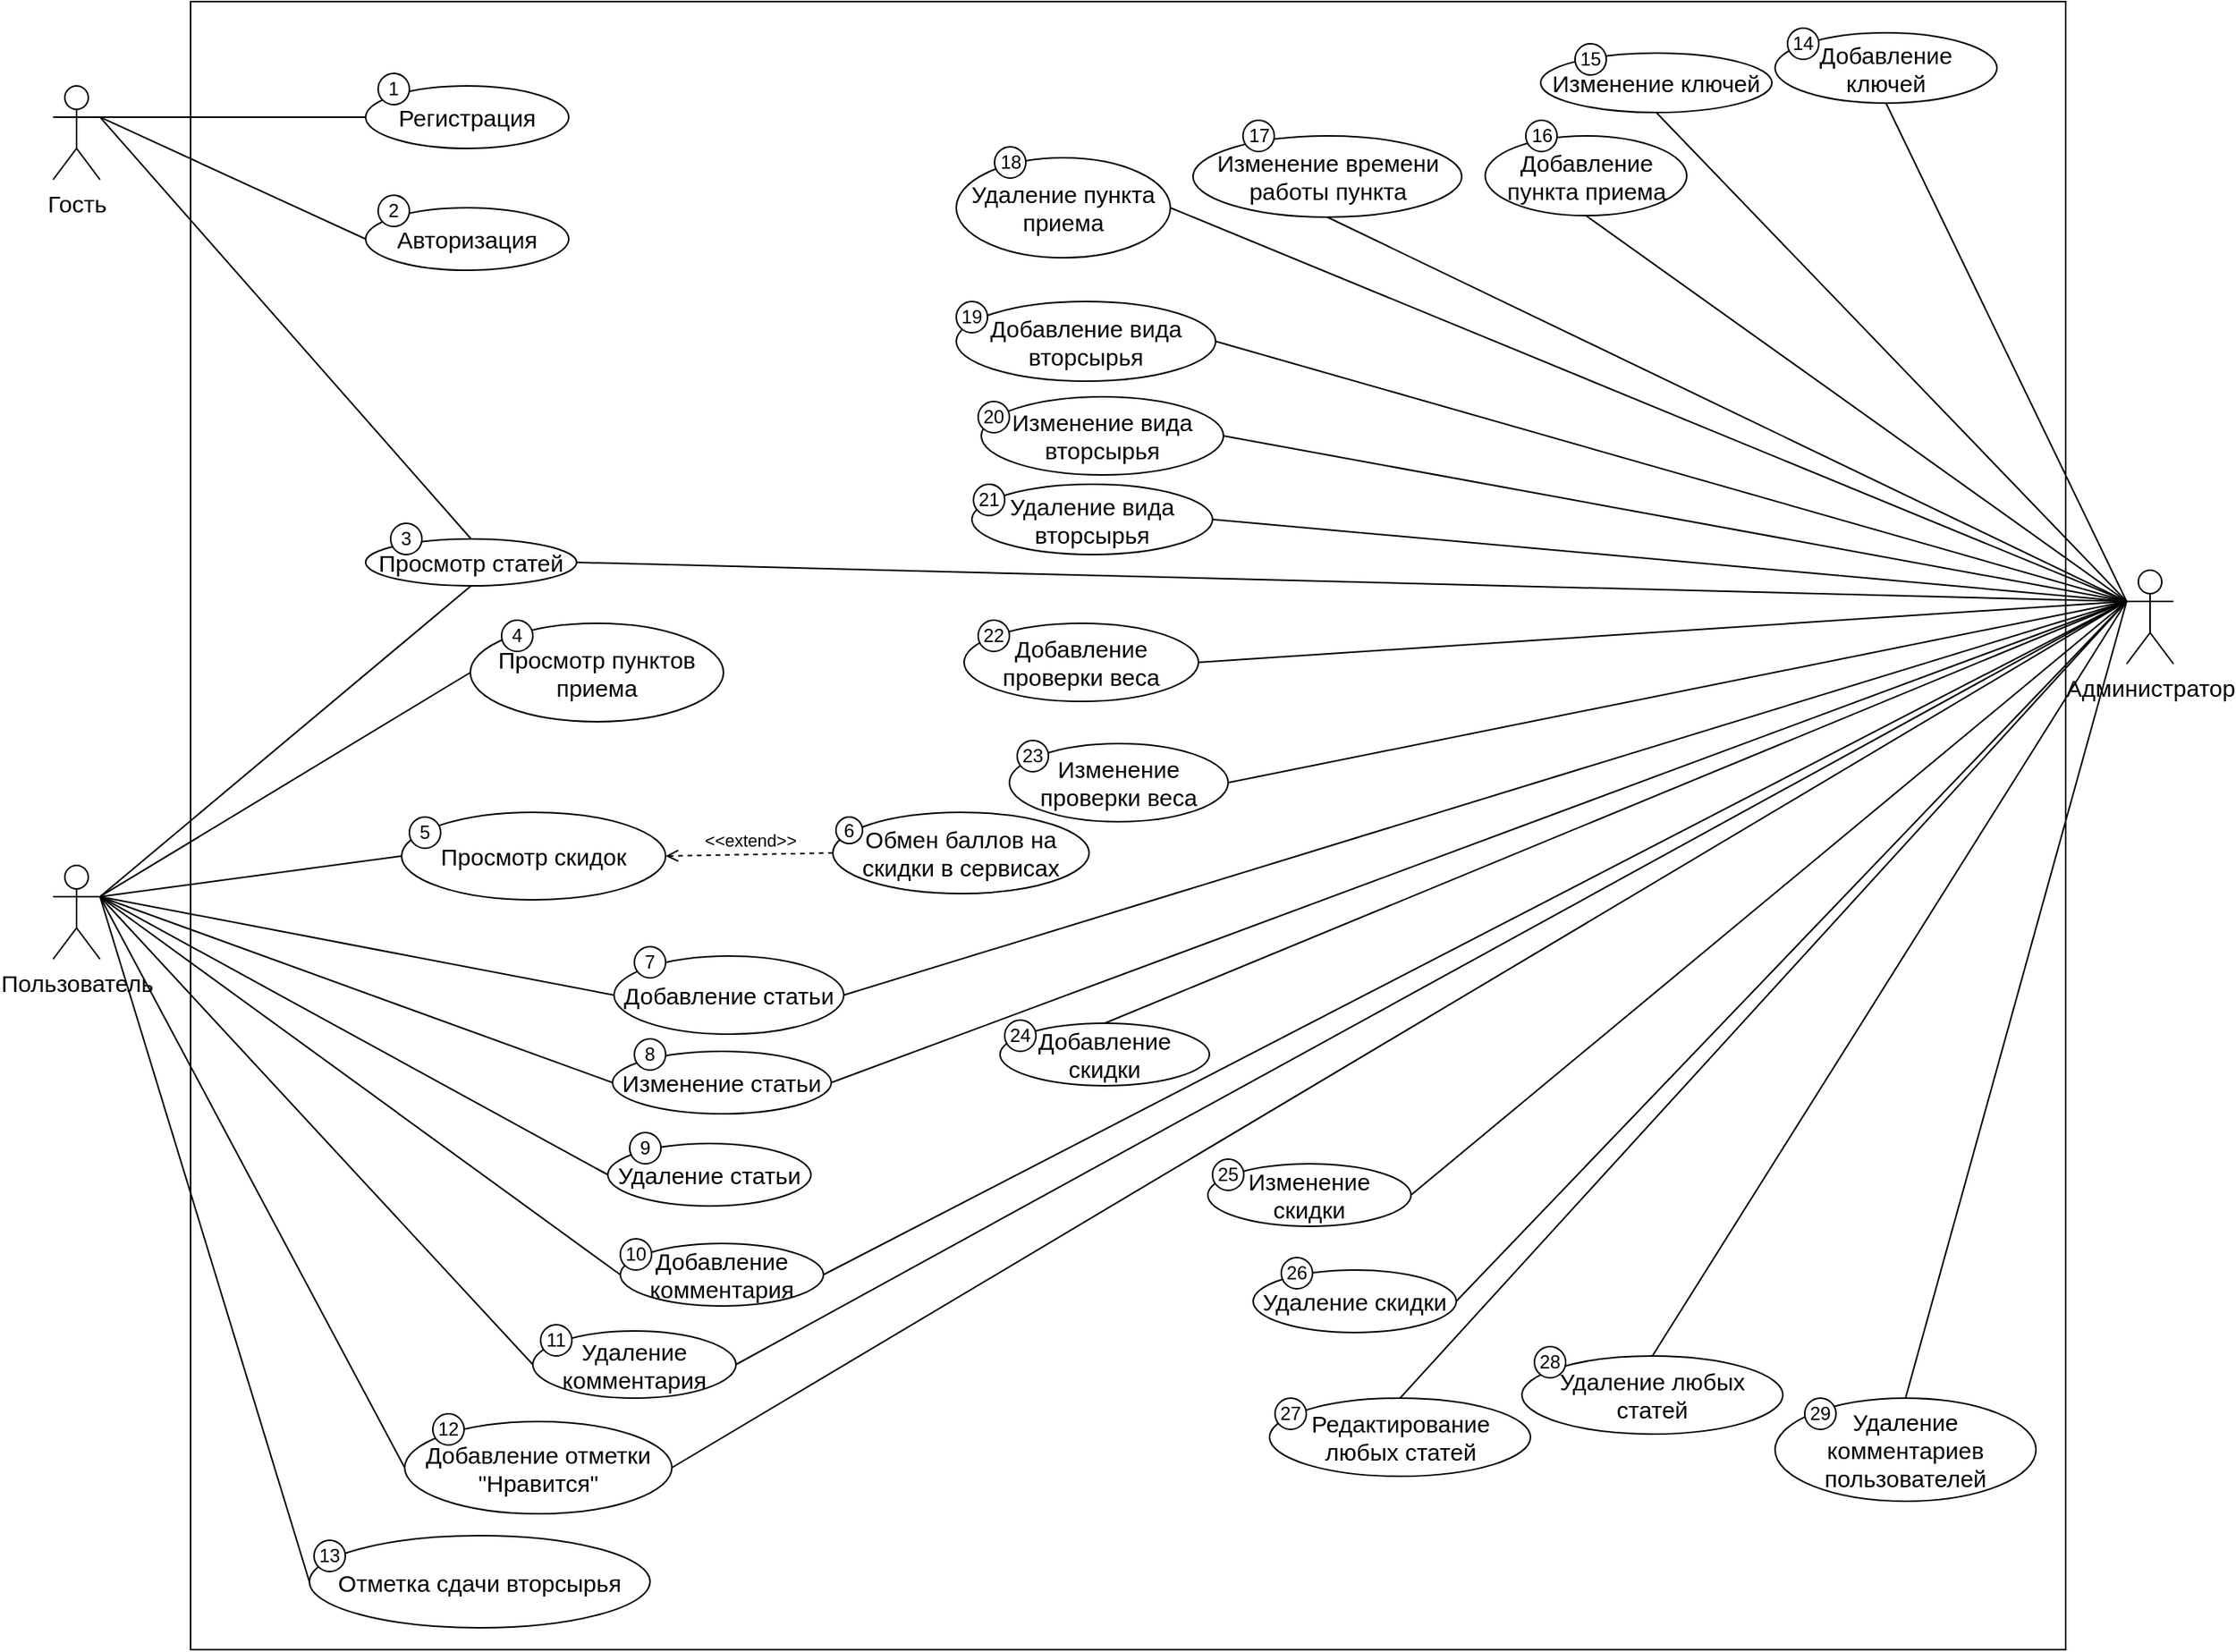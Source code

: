 <mxfile version="26.1.3">
  <diagram name="Страница — 1" id="JlTObDllQHueLxhqmbHU">
    <mxGraphModel dx="2049" dy="1066" grid="0" gridSize="10" guides="1" tooltips="1" connect="1" arrows="1" fold="1" page="0" pageScale="1" pageWidth="827" pageHeight="1169" math="0" shadow="0">
      <root>
        <mxCell id="0" />
        <mxCell id="1" parent="0" />
        <mxCell id="aqqDan77CEVx1DI7fDK4-1" value="" style="rounded=0;whiteSpace=wrap;html=1;" vertex="1" parent="1">
          <mxGeometry x="258" y="26" width="1200" height="1055" as="geometry" />
        </mxCell>
        <mxCell id="3YSj2OsYEMi9KOAI4YBQ-1" value="Гость" style="shape=umlActor;verticalLabelPosition=bottom;verticalAlign=top;html=1;outlineConnect=0;fontSize=15;" parent="1" vertex="1">
          <mxGeometry x="170" y="80" width="30" height="60" as="geometry" />
        </mxCell>
        <mxCell id="3YSj2OsYEMi9KOAI4YBQ-2" value="Администратор" style="shape=umlActor;verticalLabelPosition=bottom;verticalAlign=top;html=1;outlineConnect=0;fontSize=15;" parent="1" vertex="1">
          <mxGeometry x="1497" y="390" width="30" height="60" as="geometry" />
        </mxCell>
        <mxCell id="3YSj2OsYEMi9KOAI4YBQ-3" value="Пользователь" style="shape=umlActor;verticalLabelPosition=bottom;verticalAlign=top;html=1;outlineConnect=0;fontSize=15;" parent="1" vertex="1">
          <mxGeometry x="170" y="579" width="30" height="60" as="geometry" />
        </mxCell>
        <mxCell id="3YSj2OsYEMi9KOAI4YBQ-7" value="Регистрация" style="ellipse;whiteSpace=wrap;html=1;fontSize=15;" parent="1" vertex="1">
          <mxGeometry x="370" y="80" width="130" height="40" as="geometry" />
        </mxCell>
        <mxCell id="3YSj2OsYEMi9KOAI4YBQ-29" value="Авторизация" style="ellipse;whiteSpace=wrap;html=1;fontSize=15;" parent="1" vertex="1">
          <mxGeometry x="370" y="158" width="130" height="40" as="geometry" />
        </mxCell>
        <mxCell id="3YSj2OsYEMi9KOAI4YBQ-35" value="" style="endArrow=none;html=1;rounded=0;exitX=1;exitY=0.333;exitDx=0;exitDy=0;exitPerimeter=0;entryX=0;entryY=0.5;entryDx=0;entryDy=0;fontSize=15;" parent="1" source="3YSj2OsYEMi9KOAI4YBQ-1" target="3YSj2OsYEMi9KOAI4YBQ-7" edge="1">
          <mxGeometry width="50" height="50" relative="1" as="geometry">
            <mxPoint x="240" y="220" as="sourcePoint" />
            <mxPoint x="290" y="170" as="targetPoint" />
          </mxGeometry>
        </mxCell>
        <mxCell id="3YSj2OsYEMi9KOAI4YBQ-36" value="" style="endArrow=none;html=1;rounded=0;entryX=1;entryY=0.333;entryDx=0;entryDy=0;entryPerimeter=0;exitX=0;exitY=0.5;exitDx=0;exitDy=0;fontSize=15;" parent="1" source="3YSj2OsYEMi9KOAI4YBQ-29" target="3YSj2OsYEMi9KOAI4YBQ-1" edge="1">
          <mxGeometry width="50" height="50" relative="1" as="geometry">
            <mxPoint x="250" y="220" as="sourcePoint" />
            <mxPoint x="424" y="110" as="targetPoint" />
          </mxGeometry>
        </mxCell>
        <mxCell id="3YSj2OsYEMi9KOAI4YBQ-41" value="" style="endArrow=none;html=1;rounded=0;entryX=1;entryY=0.333;entryDx=0;entryDy=0;entryPerimeter=0;exitX=0;exitY=0.5;exitDx=0;exitDy=0;fontSize=15;" parent="1" source="3YSj2OsYEMi9KOAI4YBQ-42" target="3YSj2OsYEMi9KOAI4YBQ-3" edge="1">
          <mxGeometry width="50" height="50" relative="1" as="geometry">
            <mxPoint x="370.0" y="599" as="sourcePoint" />
            <mxPoint x="210" y="219" as="targetPoint" />
          </mxGeometry>
        </mxCell>
        <mxCell id="3YSj2OsYEMi9KOAI4YBQ-42" value="Просмотр пунктов приема" style="ellipse;whiteSpace=wrap;html=1;fontSize=15;" parent="1" vertex="1">
          <mxGeometry x="437" y="424" width="162" height="63" as="geometry" />
        </mxCell>
        <mxCell id="3YSj2OsYEMi9KOAI4YBQ-44" value="" style="endArrow=none;html=1;rounded=0;entryX=1;entryY=0.333;entryDx=0;entryDy=0;entryPerimeter=0;exitX=0;exitY=0.5;exitDx=0;exitDy=0;fontSize=15;" parent="1" source="Vhxp1UIQdoEir2AASPIB-2" target="3YSj2OsYEMi9KOAI4YBQ-3" edge="1">
          <mxGeometry width="50" height="50" relative="1" as="geometry">
            <mxPoint x="370.0" y="689" as="sourcePoint" />
            <mxPoint x="210" y="639" as="targetPoint" />
          </mxGeometry>
        </mxCell>
        <mxCell id="3YSj2OsYEMi9KOAI4YBQ-46" value="Обмен баллов на скидки в сервисах" style="ellipse;whiteSpace=wrap;html=1;fontSize=15;" parent="1" vertex="1">
          <mxGeometry x="669" y="545" width="164" height="52" as="geometry" />
        </mxCell>
        <mxCell id="3YSj2OsYEMi9KOAI4YBQ-47" value="Просмотр статей" style="ellipse;whiteSpace=wrap;html=1;fontSize=15;" parent="1" vertex="1">
          <mxGeometry x="370" y="370" width="135" height="30" as="geometry" />
        </mxCell>
        <mxCell id="3YSj2OsYEMi9KOAI4YBQ-48" value="" style="endArrow=none;html=1;rounded=0;entryX=1;entryY=0.333;entryDx=0;entryDy=0;entryPerimeter=0;exitX=0.5;exitY=0;exitDx=0;exitDy=0;fontSize=15;" parent="1" source="3YSj2OsYEMi9KOAI4YBQ-47" target="3YSj2OsYEMi9KOAI4YBQ-1" edge="1">
          <mxGeometry width="50" height="50" relative="1" as="geometry">
            <mxPoint x="290" y="430" as="sourcePoint" />
            <mxPoint x="120" y="230" as="targetPoint" />
          </mxGeometry>
        </mxCell>
        <mxCell id="3YSj2OsYEMi9KOAI4YBQ-49" value="" style="endArrow=none;html=1;rounded=0;exitX=0.5;exitY=1;exitDx=0;exitDy=0;entryX=1;entryY=0.333;entryDx=0;entryDy=0;entryPerimeter=0;fontSize=15;" parent="1" source="3YSj2OsYEMi9KOAI4YBQ-47" target="3YSj2OsYEMi9KOAI4YBQ-3" edge="1">
          <mxGeometry width="50" height="50" relative="1" as="geometry">
            <mxPoint x="380" y="609" as="sourcePoint" />
            <mxPoint x="220" y="550" as="targetPoint" />
          </mxGeometry>
        </mxCell>
        <mxCell id="3YSj2OsYEMi9KOAI4YBQ-51" value="" style="endArrow=none;html=1;rounded=0;entryX=1;entryY=0.333;entryDx=0;entryDy=0;entryPerimeter=0;exitX=0;exitY=0.5;exitDx=0;exitDy=0;fontSize=15;" parent="1" source="3YSj2OsYEMi9KOAI4YBQ-55" target="3YSj2OsYEMi9KOAI4YBQ-3" edge="1">
          <mxGeometry width="50" height="50" relative="1" as="geometry">
            <mxPoint x="370.0" y="978" as="sourcePoint" />
            <mxPoint x="200" y="669" as="targetPoint" />
          </mxGeometry>
        </mxCell>
        <mxCell id="3YSj2OsYEMi9KOAI4YBQ-53" value="Отметка сдачи вторсырья" style="ellipse;whiteSpace=wrap;html=1;fontSize=15;" parent="1" vertex="1">
          <mxGeometry x="334" y="1008" width="218" height="59" as="geometry" />
        </mxCell>
        <mxCell id="3YSj2OsYEMi9KOAI4YBQ-55" value="Удаление статьи" style="ellipse;whiteSpace=wrap;html=1;fontSize=15;" parent="1" vertex="1">
          <mxGeometry x="525" y="757" width="130" height="40" as="geometry" />
        </mxCell>
        <mxCell id="3YSj2OsYEMi9KOAI4YBQ-56" value="Изменение статьи" style="ellipse;whiteSpace=wrap;html=1;fontSize=15;" parent="1" vertex="1">
          <mxGeometry x="528" y="698" width="140" height="40" as="geometry" />
        </mxCell>
        <mxCell id="3YSj2OsYEMi9KOAI4YBQ-57" value="Добавление статьи" style="ellipse;whiteSpace=wrap;html=1;fontSize=15;" parent="1" vertex="1">
          <mxGeometry x="529" y="637" width="147" height="50" as="geometry" />
        </mxCell>
        <mxCell id="3YSj2OsYEMi9KOAI4YBQ-61" value="" style="endArrow=none;html=1;rounded=0;entryX=1;entryY=0.333;entryDx=0;entryDy=0;entryPerimeter=0;exitX=0;exitY=0.5;exitDx=0;exitDy=0;fontSize=15;" parent="1" source="3YSj2OsYEMi9KOAI4YBQ-57" target="3YSj2OsYEMi9KOAI4YBQ-3" edge="1">
          <mxGeometry width="50" height="50" relative="1" as="geometry">
            <mxPoint x="372.5" y="765" as="sourcePoint" />
            <mxPoint x="220" y="700" as="targetPoint" />
          </mxGeometry>
        </mxCell>
        <mxCell id="3YSj2OsYEMi9KOAI4YBQ-63" value="Добавление отметки&lt;div&gt;&quot;Нравится&quot;&lt;/div&gt;" style="ellipse;whiteSpace=wrap;html=1;fontSize=15;" parent="1" vertex="1">
          <mxGeometry x="395" y="935" width="171" height="59" as="geometry" />
        </mxCell>
        <mxCell id="3YSj2OsYEMi9KOAI4YBQ-64" value="Удаление комментария" style="ellipse;whiteSpace=wrap;html=1;fontSize=15;" parent="1" vertex="1">
          <mxGeometry x="477" y="877" width="130" height="43" as="geometry" />
        </mxCell>
        <mxCell id="3YSj2OsYEMi9KOAI4YBQ-65" value="Добавление комментария" style="ellipse;whiteSpace=wrap;html=1;fontSize=15;" parent="1" vertex="1">
          <mxGeometry x="533" y="821" width="130" height="40" as="geometry" />
        </mxCell>
        <mxCell id="3YSj2OsYEMi9KOAI4YBQ-69" value="" style="endArrow=none;html=1;rounded=0;entryX=1;entryY=0.333;entryDx=0;entryDy=0;entryPerimeter=0;exitX=0;exitY=0.5;exitDx=0;exitDy=0;fontSize=15;" parent="1" source="3YSj2OsYEMi9KOAI4YBQ-56" target="3YSj2OsYEMi9KOAI4YBQ-3" edge="1">
          <mxGeometry width="50" height="50" relative="1" as="geometry">
            <mxPoint x="375.0" y="884.0" as="sourcePoint" />
            <mxPoint x="220" y="699" as="targetPoint" />
          </mxGeometry>
        </mxCell>
        <mxCell id="3YSj2OsYEMi9KOAI4YBQ-72" value="" style="endArrow=none;html=1;rounded=0;exitX=0;exitY=0.333;exitDx=0;exitDy=0;entryX=1;entryY=0.5;entryDx=0;entryDy=0;exitPerimeter=0;fontSize=15;" parent="1" source="3YSj2OsYEMi9KOAI4YBQ-2" target="3YSj2OsYEMi9KOAI4YBQ-85" edge="1">
          <mxGeometry width="50" height="50" relative="1" as="geometry">
            <mxPoint x="1428" y="485" as="sourcePoint" />
            <mxPoint x="1210" y="410" as="targetPoint" />
          </mxGeometry>
        </mxCell>
        <mxCell id="3YSj2OsYEMi9KOAI4YBQ-81" value="Добавление проверки веса" style="ellipse;whiteSpace=wrap;html=1;fontSize=15;" parent="1" vertex="1">
          <mxGeometry x="753" y="424" width="150" height="50" as="geometry" />
        </mxCell>
        <mxCell id="3YSj2OsYEMi9KOAI4YBQ-82" value="Добавление вида вторсырья" style="ellipse;whiteSpace=wrap;html=1;fontSize=15;" parent="1" vertex="1">
          <mxGeometry x="748" y="218" width="166" height="51" as="geometry" />
        </mxCell>
        <mxCell id="3YSj2OsYEMi9KOAI4YBQ-83" value="Удаление вида вторсырья" style="ellipse;whiteSpace=wrap;html=1;fontSize=15;" parent="1" vertex="1">
          <mxGeometry x="758" y="335" width="154" height="45" as="geometry" />
        </mxCell>
        <mxCell id="3YSj2OsYEMi9KOAI4YBQ-84" value="Изменение проверки веса" style="ellipse;whiteSpace=wrap;html=1;fontSize=15;" parent="1" vertex="1">
          <mxGeometry x="782" y="501" width="140" height="50" as="geometry" />
        </mxCell>
        <mxCell id="3YSj2OsYEMi9KOAI4YBQ-85" value="Изменение вида вторсырья" style="ellipse;whiteSpace=wrap;html=1;fontSize=15;" parent="1" vertex="1">
          <mxGeometry x="764" y="279" width="155" height="50" as="geometry" />
        </mxCell>
        <mxCell id="3YSj2OsYEMi9KOAI4YBQ-98" value="" style="endArrow=none;html=1;rounded=0;entryX=0.5;entryY=1;entryDx=0;entryDy=0;exitX=0;exitY=0.333;exitDx=0;exitDy=0;exitPerimeter=0;fontSize=15;" parent="1" source="3YSj2OsYEMi9KOAI4YBQ-2" target="3YSj2OsYEMi9KOAI4YBQ-99" edge="1">
          <mxGeometry width="50" height="50" relative="1" as="geometry">
            <mxPoint x="1530" y="310" as="sourcePoint" />
            <mxPoint x="1379.0" y="187.5" as="targetPoint" />
          </mxGeometry>
        </mxCell>
        <mxCell id="3YSj2OsYEMi9KOAI4YBQ-99" value="Добавление пункта приема" style="ellipse;whiteSpace=wrap;html=1;fontSize=15;" parent="1" vertex="1">
          <mxGeometry x="1086.5" y="112" width="129" height="51" as="geometry" />
        </mxCell>
        <mxCell id="3YSj2OsYEMi9KOAI4YBQ-100" value="Изменение времени работы пункта" style="ellipse;whiteSpace=wrap;html=1;fontSize=15;" parent="1" vertex="1">
          <mxGeometry x="899.5" y="112" width="172" height="52" as="geometry" />
        </mxCell>
        <mxCell id="3YSj2OsYEMi9KOAI4YBQ-101" value="Удаление пункта приема" style="ellipse;whiteSpace=wrap;html=1;fontSize=15;" parent="1" vertex="1">
          <mxGeometry x="748" y="126" width="137" height="64" as="geometry" />
        </mxCell>
        <mxCell id="3YSj2OsYEMi9KOAI4YBQ-102" value="Добавление ключей" style="ellipse;whiteSpace=wrap;html=1;fontSize=15;" parent="1" vertex="1">
          <mxGeometry x="1272" y="46" width="142" height="45" as="geometry" />
        </mxCell>
        <mxCell id="3YSj2OsYEMi9KOAI4YBQ-103" value="Изменение ключей" style="ellipse;whiteSpace=wrap;html=1;fontSize=15;" parent="1" vertex="1">
          <mxGeometry x="1122" y="59" width="148" height="38" as="geometry" />
        </mxCell>
        <mxCell id="3YSj2OsYEMi9KOAI4YBQ-112" value="" style="endArrow=none;html=1;rounded=0;exitX=0;exitY=0.333;exitDx=0;exitDy=0;entryX=1;entryY=0.5;entryDx=0;entryDy=0;exitPerimeter=0;fontSize=15;" parent="1" source="3YSj2OsYEMi9KOAI4YBQ-2" target="3YSj2OsYEMi9KOAI4YBQ-83" edge="1">
          <mxGeometry width="50" height="50" relative="1" as="geometry">
            <mxPoint x="1589" y="460" as="sourcePoint" />
            <mxPoint x="1370" y="579" as="targetPoint" />
          </mxGeometry>
        </mxCell>
        <mxCell id="3YSj2OsYEMi9KOAI4YBQ-115" value="Добавление скидки" style="ellipse;whiteSpace=wrap;html=1;fontSize=15;" parent="1" vertex="1">
          <mxGeometry x="776" y="680" width="134" height="40" as="geometry" />
        </mxCell>
        <mxCell id="3YSj2OsYEMi9KOAI4YBQ-116" value="Изменение скидки" style="ellipse;whiteSpace=wrap;html=1;fontSize=15;" parent="1" vertex="1">
          <mxGeometry x="909" y="770" width="130" height="40" as="geometry" />
        </mxCell>
        <mxCell id="3YSj2OsYEMi9KOAI4YBQ-117" value="Удаление скидки" style="ellipse;whiteSpace=wrap;html=1;fontSize=15;" parent="1" vertex="1">
          <mxGeometry x="938" y="838" width="130" height="40" as="geometry" />
        </mxCell>
        <mxCell id="3YSj2OsYEMi9KOAI4YBQ-122" value="" style="endArrow=none;html=1;rounded=0;exitX=0;exitY=0.333;exitDx=0;exitDy=0;entryX=1;entryY=0.5;entryDx=0;entryDy=0;exitPerimeter=0;fontSize=15;" parent="1" source="3YSj2OsYEMi9KOAI4YBQ-2" target="3YSj2OsYEMi9KOAI4YBQ-81" edge="1">
          <mxGeometry width="50" height="50" relative="1" as="geometry">
            <mxPoint x="1620" y="661" as="sourcePoint" />
            <mxPoint x="1337.0" y="710" as="targetPoint" />
          </mxGeometry>
        </mxCell>
        <mxCell id="3YSj2OsYEMi9KOAI4YBQ-124" value="Удаление любых статей" style="ellipse;whiteSpace=wrap;html=1;fontSize=15;" parent="1" vertex="1">
          <mxGeometry x="1110" y="893" width="167" height="50" as="geometry" />
        </mxCell>
        <mxCell id="3YSj2OsYEMi9KOAI4YBQ-134" value="" style="endArrow=none;html=1;rounded=0;exitX=0;exitY=0.333;exitDx=0;exitDy=0;entryX=1;entryY=0.5;entryDx=0;entryDy=0;exitPerimeter=0;fontSize=15;" parent="1" source="3YSj2OsYEMi9KOAI4YBQ-2" target="3YSj2OsYEMi9KOAI4YBQ-84" edge="1">
          <mxGeometry width="50" height="50" relative="1" as="geometry">
            <mxPoint x="1580" y="420" as="sourcePoint" />
            <mxPoint x="1396" y="865" as="targetPoint" />
          </mxGeometry>
        </mxCell>
        <mxCell id="3YSj2OsYEMi9KOAI4YBQ-138" value="Удаление комментариев пользователей" style="ellipse;whiteSpace=wrap;html=1;fontSize=15;" parent="1" vertex="1">
          <mxGeometry x="1272" y="920" width="167" height="66" as="geometry" />
        </mxCell>
        <mxCell id="_cKS-WZRGQjmyXxVf39A-5" value="" style="endArrow=none;html=1;rounded=0;entryX=1;entryY=0.333;entryDx=0;entryDy=0;entryPerimeter=0;exitX=0;exitY=0.5;exitDx=0;exitDy=0;fontSize=15;" parent="1" source="3YSj2OsYEMi9KOAI4YBQ-53" target="3YSj2OsYEMi9KOAI4YBQ-3" edge="1">
          <mxGeometry width="50" height="50" relative="1" as="geometry">
            <mxPoint x="204.0" y="1035" as="sourcePoint" />
            <mxPoint x="34" y="656" as="targetPoint" />
          </mxGeometry>
        </mxCell>
        <mxCell id="_cKS-WZRGQjmyXxVf39A-6" value="" style="endArrow=none;html=1;rounded=0;entryX=1;entryY=0.333;entryDx=0;entryDy=0;entryPerimeter=0;exitX=0;exitY=0.5;exitDx=0;exitDy=0;fontSize=15;" parent="1" source="3YSj2OsYEMi9KOAI4YBQ-65" target="3YSj2OsYEMi9KOAI4YBQ-3" edge="1">
          <mxGeometry width="50" height="50" relative="1" as="geometry">
            <mxPoint x="235.0" y="1030.5" as="sourcePoint" />
            <mxPoint x="65" y="651.5" as="targetPoint" />
          </mxGeometry>
        </mxCell>
        <mxCell id="_cKS-WZRGQjmyXxVf39A-7" value="" style="endArrow=none;html=1;rounded=0;entryX=1;entryY=0.333;entryDx=0;entryDy=0;entryPerimeter=0;exitX=0;exitY=0.5;exitDx=0;exitDy=0;fontSize=15;" parent="1" source="3YSj2OsYEMi9KOAI4YBQ-64" target="3YSj2OsYEMi9KOAI4YBQ-3" edge="1">
          <mxGeometry width="50" height="50" relative="1" as="geometry">
            <mxPoint x="237.0" y="1004" as="sourcePoint" />
            <mxPoint x="67" y="625" as="targetPoint" />
          </mxGeometry>
        </mxCell>
        <mxCell id="_cKS-WZRGQjmyXxVf39A-8" value="" style="endArrow=none;html=1;rounded=0;entryX=1;entryY=0.333;entryDx=0;entryDy=0;entryPerimeter=0;exitX=0;exitY=0.5;exitDx=0;exitDy=0;fontSize=15;" parent="1" source="3YSj2OsYEMi9KOAI4YBQ-63" target="3YSj2OsYEMi9KOAI4YBQ-3" edge="1">
          <mxGeometry width="50" height="50" relative="1" as="geometry">
            <mxPoint x="301.0" y="1106" as="sourcePoint" />
            <mxPoint x="131" y="727" as="targetPoint" />
          </mxGeometry>
        </mxCell>
        <mxCell id="_cKS-WZRGQjmyXxVf39A-12" value="" style="endArrow=none;html=1;rounded=0;entryX=0;entryY=0.333;entryDx=0;entryDy=0;exitX=1;exitY=0.5;exitDx=0;exitDy=0;fontSize=15;entryPerimeter=0;" parent="1" source="3YSj2OsYEMi9KOAI4YBQ-56" target="3YSj2OsYEMi9KOAI4YBQ-2" edge="1">
          <mxGeometry width="50" height="50" relative="1" as="geometry">
            <mxPoint x="1013.5" y="856" as="sourcePoint" />
            <mxPoint x="1621.0" y="693" as="targetPoint" />
          </mxGeometry>
        </mxCell>
        <mxCell id="_cKS-WZRGQjmyXxVf39A-13" value="" style="endArrow=none;html=1;rounded=0;entryX=1;entryY=0.5;entryDx=0;entryDy=0;exitX=0;exitY=0.333;exitDx=0;exitDy=0;exitPerimeter=0;fontSize=15;" parent="1" source="3YSj2OsYEMi9KOAI4YBQ-2" target="3YSj2OsYEMi9KOAI4YBQ-82" edge="1">
          <mxGeometry width="50" height="50" relative="1" as="geometry">
            <mxPoint x="1890" y="704.5" as="sourcePoint" />
            <mxPoint x="1699.0" y="482" as="targetPoint" />
          </mxGeometry>
        </mxCell>
        <mxCell id="_cKS-WZRGQjmyXxVf39A-14" value="" style="endArrow=none;html=1;rounded=0;entryX=1;entryY=0.5;entryDx=0;entryDy=0;exitX=0;exitY=0.333;exitDx=0;exitDy=0;exitPerimeter=0;fontSize=15;" parent="1" source="3YSj2OsYEMi9KOAI4YBQ-2" target="3YSj2OsYEMi9KOAI4YBQ-101" edge="1">
          <mxGeometry width="50" height="50" relative="1" as="geometry">
            <mxPoint x="1758" y="414.5" as="sourcePoint" />
            <mxPoint x="1567.0" y="192" as="targetPoint" />
          </mxGeometry>
        </mxCell>
        <mxCell id="_cKS-WZRGQjmyXxVf39A-15" value="" style="endArrow=none;html=1;rounded=0;entryX=0;entryY=0.333;entryDx=0;entryDy=0;exitX=1;exitY=0.5;exitDx=0;exitDy=0;fontSize=15;entryPerimeter=0;" parent="1" source="3YSj2OsYEMi9KOAI4YBQ-57" target="3YSj2OsYEMi9KOAI4YBQ-2" edge="1">
          <mxGeometry width="50" height="50" relative="1" as="geometry">
            <mxPoint x="996" y="772" as="sourcePoint" />
            <mxPoint x="1659.0" y="598.5" as="targetPoint" />
          </mxGeometry>
        </mxCell>
        <mxCell id="_cKS-WZRGQjmyXxVf39A-16" value="" style="endArrow=none;html=1;rounded=0;entryX=0;entryY=0.333;entryDx=0;entryDy=0;exitX=1;exitY=0.5;exitDx=0;exitDy=0;fontSize=15;entryPerimeter=0;" parent="1" source="3YSj2OsYEMi9KOAI4YBQ-116" target="3YSj2OsYEMi9KOAI4YBQ-2" edge="1">
          <mxGeometry width="50" height="50" relative="1" as="geometry">
            <mxPoint x="1838" y="801.5" as="sourcePoint" />
            <mxPoint x="1647.0" y="579" as="targetPoint" />
          </mxGeometry>
        </mxCell>
        <mxCell id="_cKS-WZRGQjmyXxVf39A-17" value="" style="endArrow=none;html=1;rounded=0;entryX=0;entryY=0.333;entryDx=0;entryDy=0;exitX=0.5;exitY=0;exitDx=0;exitDy=0;fontSize=15;entryPerimeter=0;" parent="1" source="3YSj2OsYEMi9KOAI4YBQ-115" target="3YSj2OsYEMi9KOAI4YBQ-2" edge="1">
          <mxGeometry width="50" height="50" relative="1" as="geometry">
            <mxPoint x="1894" y="761.5" as="sourcePoint" />
            <mxPoint x="1703.0" y="539" as="targetPoint" />
          </mxGeometry>
        </mxCell>
        <mxCell id="_cKS-WZRGQjmyXxVf39A-18" value="" style="endArrow=none;html=1;rounded=0;entryX=0.5;entryY=1;entryDx=0;entryDy=0;exitX=0;exitY=0.333;exitDx=0;exitDy=0;exitPerimeter=0;fontSize=15;" parent="1" source="3YSj2OsYEMi9KOAI4YBQ-2" target="3YSj2OsYEMi9KOAI4YBQ-100" edge="1">
          <mxGeometry width="50" height="50" relative="1" as="geometry">
            <mxPoint x="1806" y="450" as="sourcePoint" />
            <mxPoint x="1615.0" y="227.5" as="targetPoint" />
          </mxGeometry>
        </mxCell>
        <mxCell id="_cKS-WZRGQjmyXxVf39A-19" value="" style="endArrow=none;html=1;rounded=0;entryX=0.5;entryY=1;entryDx=0;entryDy=0;exitX=0;exitY=0.333;exitDx=0;exitDy=0;exitPerimeter=0;fontSize=15;" parent="1" source="3YSj2OsYEMi9KOAI4YBQ-2" target="3YSj2OsYEMi9KOAI4YBQ-103" edge="1">
          <mxGeometry width="50" height="50" relative="1" as="geometry">
            <mxPoint x="1846" y="531.25" as="sourcePoint" />
            <mxPoint x="1655.0" y="308.75" as="targetPoint" />
          </mxGeometry>
        </mxCell>
        <mxCell id="_cKS-WZRGQjmyXxVf39A-20" value="" style="endArrow=none;html=1;rounded=0;entryX=0.5;entryY=1;entryDx=0;entryDy=0;exitX=0;exitY=0.333;exitDx=0;exitDy=0;exitPerimeter=0;fontSize=15;" parent="1" source="3YSj2OsYEMi9KOAI4YBQ-2" target="3YSj2OsYEMi9KOAI4YBQ-102" edge="1">
          <mxGeometry width="50" height="50" relative="1" as="geometry">
            <mxPoint x="1832" y="478.5" as="sourcePoint" />
            <mxPoint x="1641.0" y="256" as="targetPoint" />
          </mxGeometry>
        </mxCell>
        <mxCell id="_cKS-WZRGQjmyXxVf39A-23" value="" style="endArrow=none;html=1;rounded=0;entryX=0;entryY=0.333;entryDx=0;entryDy=0;exitX=1;exitY=0.5;exitDx=0;exitDy=0;fontSize=15;entryPerimeter=0;" parent="1" source="3YSj2OsYEMi9KOAI4YBQ-117" target="3YSj2OsYEMi9KOAI4YBQ-2" edge="1">
          <mxGeometry width="50" height="50" relative="1" as="geometry">
            <mxPoint x="1890" y="804.5" as="sourcePoint" />
            <mxPoint x="1699.0" y="582" as="targetPoint" />
          </mxGeometry>
        </mxCell>
        <mxCell id="_cKS-WZRGQjmyXxVf39A-25" value="" style="endArrow=none;html=1;rounded=0;entryX=0;entryY=0.333;entryDx=0;entryDy=0;exitX=1;exitY=0.5;exitDx=0;exitDy=0;fontSize=15;entryPerimeter=0;" parent="1" source="3YSj2OsYEMi9KOAI4YBQ-47" target="3YSj2OsYEMi9KOAI4YBQ-2" edge="1">
          <mxGeometry width="50" height="50" relative="1" as="geometry">
            <mxPoint x="1856" y="651.5" as="sourcePoint" />
            <mxPoint x="1665.0" y="429" as="targetPoint" />
          </mxGeometry>
        </mxCell>
        <mxCell id="_cKS-WZRGQjmyXxVf39A-26" value="" style="endArrow=none;html=1;rounded=0;entryX=0;entryY=0.333;entryDx=0;entryDy=0;exitX=0.5;exitY=0;exitDx=0;exitDy=0;fontSize=15;entryPerimeter=0;" parent="1" source="3YSj2OsYEMi9KOAI4YBQ-138" target="3YSj2OsYEMi9KOAI4YBQ-2" edge="1">
          <mxGeometry width="50" height="50" relative="1" as="geometry">
            <mxPoint x="1874" y="750.25" as="sourcePoint" />
            <mxPoint x="1683.0" y="527.75" as="targetPoint" />
          </mxGeometry>
        </mxCell>
        <mxCell id="_cKS-WZRGQjmyXxVf39A-27" value="" style="endArrow=none;html=1;rounded=0;entryX=0;entryY=0.333;entryDx=0;entryDy=0;exitX=1;exitY=0.5;exitDx=0;exitDy=0;fontSize=15;entryPerimeter=0;" parent="1" source="3YSj2OsYEMi9KOAI4YBQ-63" target="3YSj2OsYEMi9KOAI4YBQ-2" edge="1">
          <mxGeometry width="50" height="50" relative="1" as="geometry">
            <mxPoint x="1864" y="681.5" as="sourcePoint" />
            <mxPoint x="1673.0" y="459" as="targetPoint" />
          </mxGeometry>
        </mxCell>
        <mxCell id="_cKS-WZRGQjmyXxVf39A-28" value="" style="endArrow=none;html=1;rounded=0;entryX=0;entryY=0.333;entryDx=0;entryDy=0;exitX=1;exitY=0.5;exitDx=0;exitDy=0;fontSize=15;entryPerimeter=0;" parent="1" source="3YSj2OsYEMi9KOAI4YBQ-65" target="3YSj2OsYEMi9KOAI4YBQ-2" edge="1">
          <mxGeometry width="50" height="50" relative="1" as="geometry">
            <mxPoint x="1857" y="646.5" as="sourcePoint" />
            <mxPoint x="1666.0" y="424" as="targetPoint" />
          </mxGeometry>
        </mxCell>
        <mxCell id="_cKS-WZRGQjmyXxVf39A-29" value="" style="endArrow=none;html=1;rounded=0;entryX=0;entryY=0.333;entryDx=0;entryDy=0;exitX=1;exitY=0.5;exitDx=0;exitDy=0;fontSize=15;entryPerimeter=0;" parent="1" source="3YSj2OsYEMi9KOAI4YBQ-64" target="3YSj2OsYEMi9KOAI4YBQ-2" edge="1">
          <mxGeometry width="50" height="50" relative="1" as="geometry">
            <mxPoint x="1902" y="814.5" as="sourcePoint" />
            <mxPoint x="1711.0" y="592" as="targetPoint" />
          </mxGeometry>
        </mxCell>
        <mxCell id="_cKS-WZRGQjmyXxVf39A-30" value="" style="endArrow=none;html=1;rounded=0;entryX=0;entryY=0.333;entryDx=0;entryDy=0;exitX=0.5;exitY=0;exitDx=0;exitDy=0;fontSize=15;entryPerimeter=0;" parent="1" source="3YSj2OsYEMi9KOAI4YBQ-124" target="3YSj2OsYEMi9KOAI4YBQ-2" edge="1">
          <mxGeometry width="50" height="50" relative="1" as="geometry">
            <mxPoint x="1894" y="757" as="sourcePoint" />
            <mxPoint x="1703.0" y="534.5" as="targetPoint" />
          </mxGeometry>
        </mxCell>
        <mxCell id="_cKS-WZRGQjmyXxVf39A-32" value="1" style="ellipse;whiteSpace=wrap;html=1;aspect=fixed;" parent="1" vertex="1">
          <mxGeometry x="378" y="72" width="20" height="20" as="geometry" />
        </mxCell>
        <mxCell id="_cKS-WZRGQjmyXxVf39A-34" value="12" style="ellipse;whiteSpace=wrap;html=1;aspect=fixed;" parent="1" vertex="1">
          <mxGeometry x="413" y="930" width="20" height="20" as="geometry" />
        </mxCell>
        <mxCell id="_cKS-WZRGQjmyXxVf39A-35" value="4" style="ellipse;whiteSpace=wrap;html=1;aspect=fixed;" parent="1" vertex="1">
          <mxGeometry x="457" y="422" width="20" height="20" as="geometry" />
        </mxCell>
        <mxCell id="_cKS-WZRGQjmyXxVf39A-36" value="3" style="ellipse;whiteSpace=wrap;html=1;aspect=fixed;" parent="1" vertex="1">
          <mxGeometry x="386" y="360" width="20" height="20" as="geometry" />
        </mxCell>
        <mxCell id="_cKS-WZRGQjmyXxVf39A-37" value="2" style="ellipse;whiteSpace=wrap;html=1;aspect=fixed;" parent="1" vertex="1">
          <mxGeometry x="378" y="150" width="20" height="20" as="geometry" />
        </mxCell>
        <mxCell id="_cKS-WZRGQjmyXxVf39A-40" value="10" style="ellipse;whiteSpace=wrap;html=1;aspect=fixed;" parent="1" vertex="1">
          <mxGeometry x="533" y="818" width="20" height="20" as="geometry" />
        </mxCell>
        <mxCell id="_cKS-WZRGQjmyXxVf39A-41" value="9" style="ellipse;whiteSpace=wrap;html=1;aspect=fixed;" parent="1" vertex="1">
          <mxGeometry x="539" y="750" width="20" height="20" as="geometry" />
        </mxCell>
        <mxCell id="_cKS-WZRGQjmyXxVf39A-42" value="8" style="ellipse;whiteSpace=wrap;html=1;aspect=fixed;" parent="1" vertex="1">
          <mxGeometry x="542" y="690" width="20" height="20" as="geometry" />
        </mxCell>
        <mxCell id="_cKS-WZRGQjmyXxVf39A-43" value="7" style="ellipse;whiteSpace=wrap;html=1;aspect=fixed;" parent="1" vertex="1">
          <mxGeometry x="542" y="631" width="20" height="20" as="geometry" />
        </mxCell>
        <mxCell id="_cKS-WZRGQjmyXxVf39A-51" value="13" style="ellipse;whiteSpace=wrap;html=1;aspect=fixed;" parent="1" vertex="1">
          <mxGeometry x="337" y="1011" width="20" height="20" as="geometry" />
        </mxCell>
        <mxCell id="_cKS-WZRGQjmyXxVf39A-52" value="11" style="ellipse;whiteSpace=wrap;html=1;aspect=fixed;" parent="1" vertex="1">
          <mxGeometry x="482" y="873" width="20" height="20" as="geometry" />
        </mxCell>
        <mxCell id="_cKS-WZRGQjmyXxVf39A-53" value="18" style="ellipse;whiteSpace=wrap;html=1;aspect=fixed;" parent="1" vertex="1">
          <mxGeometry x="772.5" y="119" width="20" height="20" as="geometry" />
        </mxCell>
        <mxCell id="_cKS-WZRGQjmyXxVf39A-56" value="26" style="ellipse;whiteSpace=wrap;html=1;aspect=fixed;" parent="1" vertex="1">
          <mxGeometry x="956" y="830" width="20" height="20" as="geometry" />
        </mxCell>
        <mxCell id="_cKS-WZRGQjmyXxVf39A-57" value="19" style="ellipse;whiteSpace=wrap;html=1;aspect=fixed;" parent="1" vertex="1">
          <mxGeometry x="748" y="218" width="20" height="20" as="geometry" />
        </mxCell>
        <mxCell id="_cKS-WZRGQjmyXxVf39A-58" value="15" style="ellipse;whiteSpace=wrap;html=1;aspect=fixed;" parent="1" vertex="1">
          <mxGeometry x="1144" y="53" width="20" height="20" as="geometry" />
        </mxCell>
        <mxCell id="_cKS-WZRGQjmyXxVf39A-59" value="14" style="ellipse;whiteSpace=wrap;html=1;aspect=fixed;" parent="1" vertex="1">
          <mxGeometry x="1280" y="43" width="20" height="20" as="geometry" />
        </mxCell>
        <mxCell id="_cKS-WZRGQjmyXxVf39A-60" value="17" style="ellipse;whiteSpace=wrap;html=1;aspect=fixed;" parent="1" vertex="1">
          <mxGeometry x="931.5" y="102" width="20" height="20" as="geometry" />
        </mxCell>
        <mxCell id="_cKS-WZRGQjmyXxVf39A-61" value="16" style="ellipse;whiteSpace=wrap;html=1;aspect=fixed;" parent="1" vertex="1">
          <mxGeometry x="1112.5" y="102" width="20" height="20" as="geometry" />
        </mxCell>
        <mxCell id="_cKS-WZRGQjmyXxVf39A-62" value="25" style="ellipse;whiteSpace=wrap;html=1;aspect=fixed;" parent="1" vertex="1">
          <mxGeometry x="912" y="767" width="20" height="20" as="geometry" />
        </mxCell>
        <mxCell id="_cKS-WZRGQjmyXxVf39A-64" value="24" style="ellipse;whiteSpace=wrap;html=1;aspect=fixed;" parent="1" vertex="1">
          <mxGeometry x="779" y="678" width="20" height="20" as="geometry" />
        </mxCell>
        <mxCell id="_cKS-WZRGQjmyXxVf39A-65" value="23" style="ellipse;whiteSpace=wrap;html=1;aspect=fixed;" parent="1" vertex="1">
          <mxGeometry x="787" y="499" width="20" height="20" as="geometry" />
        </mxCell>
        <mxCell id="_cKS-WZRGQjmyXxVf39A-66" value="22" style="ellipse;whiteSpace=wrap;html=1;aspect=fixed;" parent="1" vertex="1">
          <mxGeometry x="762" y="422" width="20" height="20" as="geometry" />
        </mxCell>
        <mxCell id="_cKS-WZRGQjmyXxVf39A-68" value="28" style="ellipse;whiteSpace=wrap;html=1;aspect=fixed;" parent="1" vertex="1">
          <mxGeometry x="1118" y="887" width="20" height="20" as="geometry" />
        </mxCell>
        <mxCell id="_cKS-WZRGQjmyXxVf39A-70" value="29" style="ellipse;whiteSpace=wrap;html=1;aspect=fixed;" parent="1" vertex="1">
          <mxGeometry x="1291" y="920" width="20" height="20" as="geometry" />
        </mxCell>
        <mxCell id="_cKS-WZRGQjmyXxVf39A-71" value="21" style="ellipse;whiteSpace=wrap;html=1;aspect=fixed;" parent="1" vertex="1">
          <mxGeometry x="759" y="335" width="20" height="20" as="geometry" />
        </mxCell>
        <mxCell id="_cKS-WZRGQjmyXxVf39A-72" value="20" style="ellipse;whiteSpace=wrap;html=1;aspect=fixed;" parent="1" vertex="1">
          <mxGeometry x="762" y="282" width="20" height="20" as="geometry" />
        </mxCell>
        <mxCell id="PHkYCmO42MTcAhr7AX4B-1" value="Редактирование любых статей" style="ellipse;whiteSpace=wrap;html=1;fontSize=15;" parent="1" vertex="1">
          <mxGeometry x="948.5" y="920" width="167" height="50" as="geometry" />
        </mxCell>
        <mxCell id="PHkYCmO42MTcAhr7AX4B-2" value="27" style="ellipse;whiteSpace=wrap;html=1;aspect=fixed;" parent="1" vertex="1">
          <mxGeometry x="952" y="920" width="20" height="20" as="geometry" />
        </mxCell>
        <mxCell id="PHkYCmO42MTcAhr7AX4B-3" value="" style="endArrow=none;html=1;rounded=0;entryX=0;entryY=0.333;entryDx=0;entryDy=0;exitX=0.5;exitY=0;exitDx=0;exitDy=0;fontSize=15;entryPerimeter=0;" parent="1" source="PHkYCmO42MTcAhr7AX4B-1" target="3YSj2OsYEMi9KOAI4YBQ-2" edge="1">
          <mxGeometry width="50" height="50" relative="1" as="geometry">
            <mxPoint x="1374" y="1062" as="sourcePoint" />
            <mxPoint x="1677" y="579" as="targetPoint" />
          </mxGeometry>
        </mxCell>
        <mxCell id="Vhxp1UIQdoEir2AASPIB-2" value="Просмотр скидок" style="ellipse;whiteSpace=wrap;html=1;fontSize=15;" parent="1" vertex="1">
          <mxGeometry x="393" y="545" width="169" height="56" as="geometry" />
        </mxCell>
        <mxCell id="_cKS-WZRGQjmyXxVf39A-44" value="5" style="ellipse;whiteSpace=wrap;html=1;aspect=fixed;" parent="1" vertex="1">
          <mxGeometry x="398" y="548" width="20" height="20" as="geometry" />
        </mxCell>
        <mxCell id="Vhxp1UIQdoEir2AASPIB-3" value="6" style="ellipse;whiteSpace=wrap;html=1;aspect=fixed;" parent="1" vertex="1">
          <mxGeometry x="671" y="548" width="17" height="17" as="geometry" />
        </mxCell>
        <mxCell id="Vhxp1UIQdoEir2AASPIB-6" value="&amp;lt;&amp;lt;extend&amp;gt;&amp;gt;" style="html=1;verticalAlign=bottom;labelBackgroundColor=none;endArrow=open;endFill=0;dashed=1;rounded=0;exitX=0;exitY=0.5;exitDx=0;exitDy=0;entryX=1;entryY=0.5;entryDx=0;entryDy=0;" parent="1" source="3YSj2OsYEMi9KOAI4YBQ-46" target="Vhxp1UIQdoEir2AASPIB-2" edge="1">
          <mxGeometry width="160" relative="1" as="geometry">
            <mxPoint x="569" y="547" as="sourcePoint" />
            <mxPoint x="729" y="547" as="targetPoint" />
          </mxGeometry>
        </mxCell>
      </root>
    </mxGraphModel>
  </diagram>
</mxfile>
